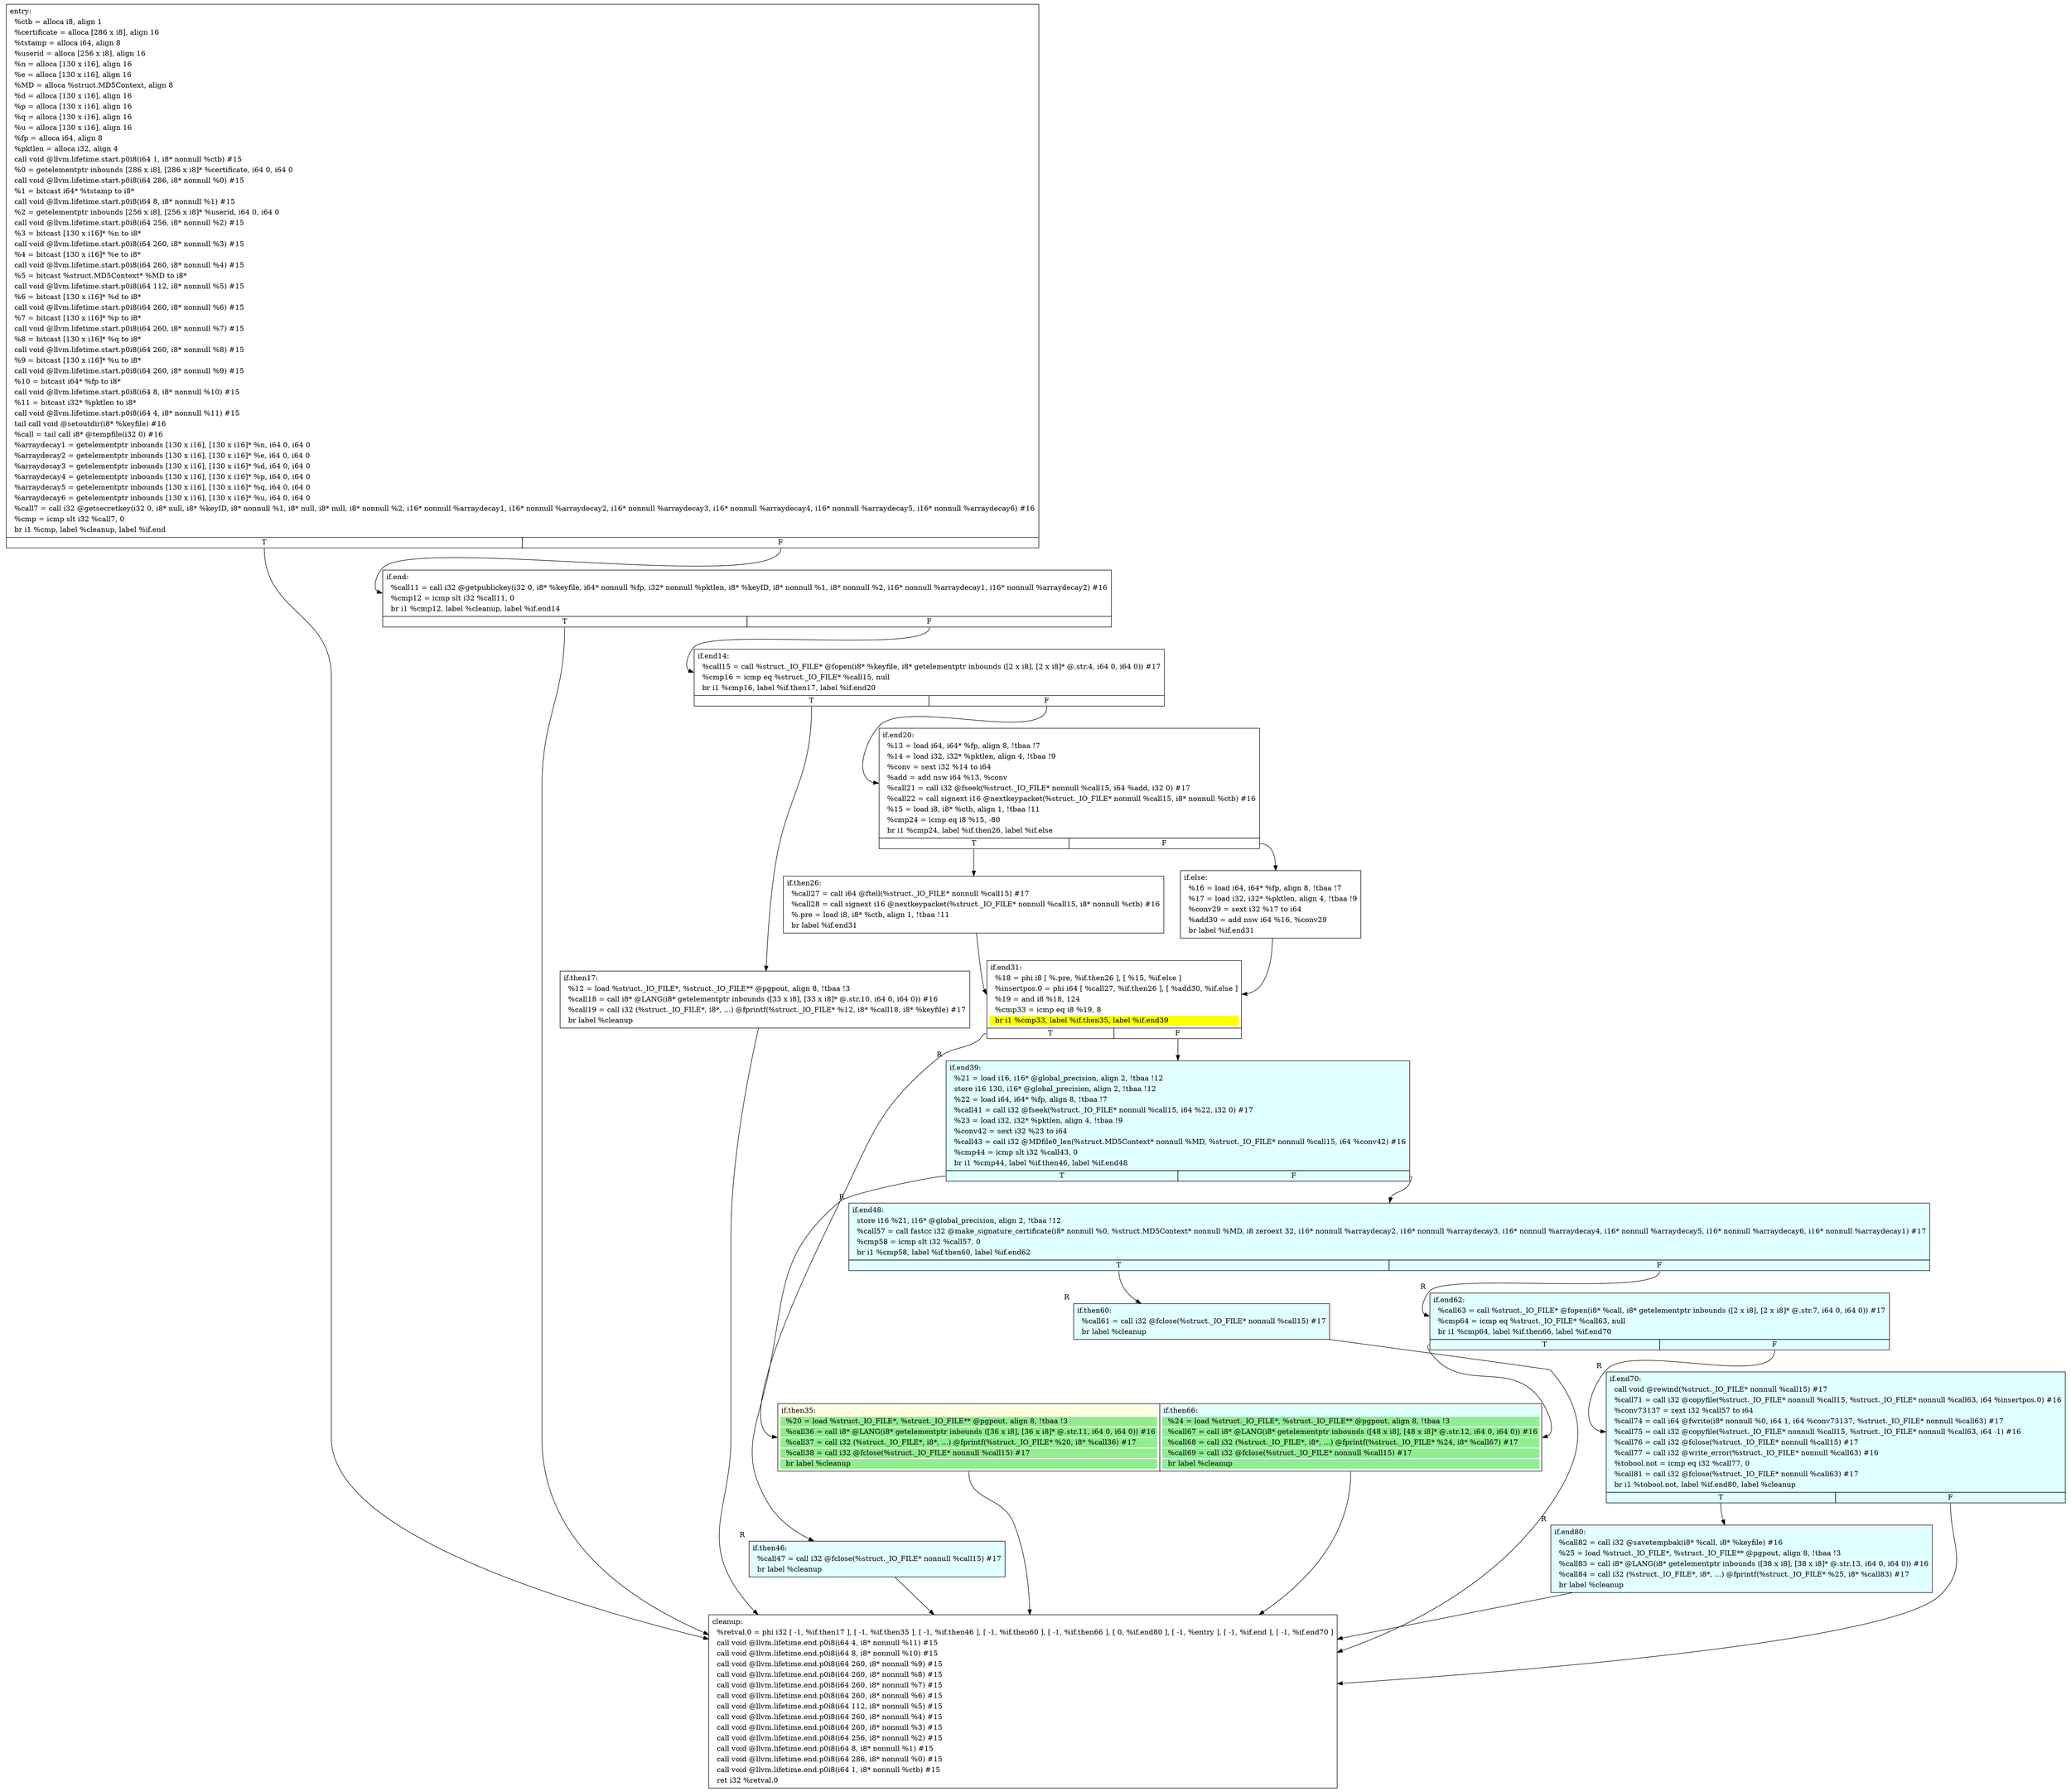 digraph {
m_bb0 [shape = none, label  = <<table border="0" cellspacing="0">
<tr><td port="f1" border="1" colspan="2"><table bgcolor="LightYellow" border="0">
<tr><td align="left">if.then35:</td></tr>
<tr><td bgcolor="lightgreen" align="left">  %20 = load %struct._IO_FILE*, %struct._IO_FILE** @pgpout, align 8, !tbaa !3</td></tr>
<tr><td bgcolor="lightgreen" align="left">  %call36 = call i8* @LANG(i8* getelementptr inbounds ([36 x i8], [36 x i8]* @.str.11, i64 0, i64 0)) #16</td></tr>
<tr><td bgcolor="lightgreen" align="left">  %call37 = call i32 (%struct._IO_FILE*, i8*, ...) @fprintf(%struct._IO_FILE* %20, i8* %call36) #17</td></tr>
<tr><td bgcolor="lightgreen" align="left">  %call38 = call i32 @fclose(%struct._IO_FILE* nonnull %call15) #17</td></tr>
<tr><td bgcolor="lightgreen" align="left">  br label %cleanup</td></tr>
</table>
</td>
<td port="f2" border="1" colspan="2"><table bgcolor="LightCyan" border="0">
<tr><td align="left">if.then66:</td></tr>
<tr><td bgcolor="lightgreen" align="left">  %24 = load %struct._IO_FILE*, %struct._IO_FILE** @pgpout, align 8, !tbaa !3</td></tr>
<tr><td bgcolor="lightgreen" align="left">  %call67 = call i8* @LANG(i8* getelementptr inbounds ([48 x i8], [48 x i8]* @.str.12, i64 0, i64 0)) #16</td></tr>
<tr><td bgcolor="lightgreen" align="left">  %call68 = call i32 (%struct._IO_FILE*, i8*, ...) @fprintf(%struct._IO_FILE* %24, i8* %call67) #17</td></tr>
<tr><td bgcolor="lightgreen" align="left">  %call69 = call i32 @fclose(%struct._IO_FILE* nonnull %call15) #17</td></tr>
<tr><td bgcolor="lightgreen" align="left">  br label %cleanup</td></tr>
</table>
</td></tr>
</table>> ]
f_bb0 [shape = none, label  = <<table  border="0" cellspacing="0">
<tr><td port="f" border="1" colspan="2"><table border="0">
<tr><td align="left">entry:</td></tr>
<tr><td align="left">  %ctb = alloca i8, align 1</td></tr>
<tr><td align="left">  %certificate = alloca [286 x i8], align 16</td></tr>
<tr><td align="left">  %tstamp = alloca i64, align 8</td></tr>
<tr><td align="left">  %userid = alloca [256 x i8], align 16</td></tr>
<tr><td align="left">  %n = alloca [130 x i16], align 16</td></tr>
<tr><td align="left">  %e = alloca [130 x i16], align 16</td></tr>
<tr><td align="left">  %MD = alloca %struct.MD5Context, align 8</td></tr>
<tr><td align="left">  %d = alloca [130 x i16], align 16</td></tr>
<tr><td align="left">  %p = alloca [130 x i16], align 16</td></tr>
<tr><td align="left">  %q = alloca [130 x i16], align 16</td></tr>
<tr><td align="left">  %u = alloca [130 x i16], align 16</td></tr>
<tr><td align="left">  %fp = alloca i64, align 8</td></tr>
<tr><td align="left">  %pktlen = alloca i32, align 4</td></tr>
<tr><td align="left">  call void @llvm.lifetime.start.p0i8(i64 1, i8* nonnull %ctb) #15</td></tr>
<tr><td align="left">  %0 = getelementptr inbounds [286 x i8], [286 x i8]* %certificate, i64 0, i64 0</td></tr>
<tr><td align="left">  call void @llvm.lifetime.start.p0i8(i64 286, i8* nonnull %0) #15</td></tr>
<tr><td align="left">  %1 = bitcast i64* %tstamp to i8*</td></tr>
<tr><td align="left">  call void @llvm.lifetime.start.p0i8(i64 8, i8* nonnull %1) #15</td></tr>
<tr><td align="left">  %2 = getelementptr inbounds [256 x i8], [256 x i8]* %userid, i64 0, i64 0</td></tr>
<tr><td align="left">  call void @llvm.lifetime.start.p0i8(i64 256, i8* nonnull %2) #15</td></tr>
<tr><td align="left">  %3 = bitcast [130 x i16]* %n to i8*</td></tr>
<tr><td align="left">  call void @llvm.lifetime.start.p0i8(i64 260, i8* nonnull %3) #15</td></tr>
<tr><td align="left">  %4 = bitcast [130 x i16]* %e to i8*</td></tr>
<tr><td align="left">  call void @llvm.lifetime.start.p0i8(i64 260, i8* nonnull %4) #15</td></tr>
<tr><td align="left">  %5 = bitcast %struct.MD5Context* %MD to i8*</td></tr>
<tr><td align="left">  call void @llvm.lifetime.start.p0i8(i64 112, i8* nonnull %5) #15</td></tr>
<tr><td align="left">  %6 = bitcast [130 x i16]* %d to i8*</td></tr>
<tr><td align="left">  call void @llvm.lifetime.start.p0i8(i64 260, i8* nonnull %6) #15</td></tr>
<tr><td align="left">  %7 = bitcast [130 x i16]* %p to i8*</td></tr>
<tr><td align="left">  call void @llvm.lifetime.start.p0i8(i64 260, i8* nonnull %7) #15</td></tr>
<tr><td align="left">  %8 = bitcast [130 x i16]* %q to i8*</td></tr>
<tr><td align="left">  call void @llvm.lifetime.start.p0i8(i64 260, i8* nonnull %8) #15</td></tr>
<tr><td align="left">  %9 = bitcast [130 x i16]* %u to i8*</td></tr>
<tr><td align="left">  call void @llvm.lifetime.start.p0i8(i64 260, i8* nonnull %9) #15</td></tr>
<tr><td align="left">  %10 = bitcast i64* %fp to i8*</td></tr>
<tr><td align="left">  call void @llvm.lifetime.start.p0i8(i64 8, i8* nonnull %10) #15</td></tr>
<tr><td align="left">  %11 = bitcast i32* %pktlen to i8*</td></tr>
<tr><td align="left">  call void @llvm.lifetime.start.p0i8(i64 4, i8* nonnull %11) #15</td></tr>
<tr><td align="left">  tail call void @setoutdir(i8* %keyfile) #16</td></tr>
<tr><td align="left">  %call = tail call i8* @tempfile(i32 0) #16</td></tr>
<tr><td align="left">  %arraydecay1 = getelementptr inbounds [130 x i16], [130 x i16]* %n, i64 0, i64 0</td></tr>
<tr><td align="left">  %arraydecay2 = getelementptr inbounds [130 x i16], [130 x i16]* %e, i64 0, i64 0</td></tr>
<tr><td align="left">  %arraydecay3 = getelementptr inbounds [130 x i16], [130 x i16]* %d, i64 0, i64 0</td></tr>
<tr><td align="left">  %arraydecay4 = getelementptr inbounds [130 x i16], [130 x i16]* %p, i64 0, i64 0</td></tr>
<tr><td align="left">  %arraydecay5 = getelementptr inbounds [130 x i16], [130 x i16]* %q, i64 0, i64 0</td></tr>
<tr><td align="left">  %arraydecay6 = getelementptr inbounds [130 x i16], [130 x i16]* %u, i64 0, i64 0</td></tr>
<tr><td align="left">  %call7 = call i32 @getsecretkey(i32 0, i8* null, i8* %keyID, i8* nonnull %1, i8* null, i8* null, i8* nonnull %2, i16* nonnull %arraydecay1, i16* nonnull %arraydecay2, i16* nonnull %arraydecay3, i16* nonnull %arraydecay4, i16* nonnull %arraydecay5, i16* nonnull %arraydecay6) #16</td></tr>
<tr><td align="left">  %cmp = icmp slt i32 %call7, 0</td></tr>
<tr><td align="left">  br i1 %cmp, label %cleanup, label %if.end</td></tr>
</table>
</td></tr>
<tr><td border="1" port="fT">T</td><td border="1" port="fF">F</td></tr>
</table>> ]
f_bb1 [shape = none, label  = <<table  border="0" cellspacing="0">
<tr><td port="f" border="1" colspan="2"><table border="0">
<tr><td align="left">if.end:</td></tr>
<tr><td align="left">  %call11 = call i32 @getpublickey(i32 0, i8* %keyfile, i64* nonnull %fp, i32* nonnull %pktlen, i8* %keyID, i8* nonnull %1, i8* nonnull %2, i16* nonnull %arraydecay1, i16* nonnull %arraydecay2) #16</td></tr>
<tr><td align="left">  %cmp12 = icmp slt i32 %call11, 0</td></tr>
<tr><td align="left">  br i1 %cmp12, label %cleanup, label %if.end14</td></tr>
</table>
</td></tr>
<tr><td border="1" port="fT">T</td><td border="1" port="fF">F</td></tr>
</table>> ]
f_bb2 [shape = none, label  = <<table  border="0" cellspacing="0">
<tr><td port="f" border="1" colspan="2"><table border="0">
<tr><td align="left">if.end14:</td></tr>
<tr><td align="left">  %call15 = call %struct._IO_FILE* @fopen(i8* %keyfile, i8* getelementptr inbounds ([2 x i8], [2 x i8]* @.str.4, i64 0, i64 0)) #17</td></tr>
<tr><td align="left">  %cmp16 = icmp eq %struct._IO_FILE* %call15, null</td></tr>
<tr><td align="left">  br i1 %cmp16, label %if.then17, label %if.end20</td></tr>
</table>
</td></tr>
<tr><td border="1" port="fT">T</td><td border="1" port="fF">F</td></tr>
</table>> ]
f_bb3 [shape = none, label  = <<table  border="0" cellspacing="0">
<tr><td port="f" border="1"><table border="0">
<tr><td align="left">if.then17:</td></tr>
<tr><td align="left">  %12 = load %struct._IO_FILE*, %struct._IO_FILE** @pgpout, align 8, !tbaa !3</td></tr>
<tr><td align="left">  %call18 = call i8* @LANG(i8* getelementptr inbounds ([33 x i8], [33 x i8]* @.str.10, i64 0, i64 0)) #16</td></tr>
<tr><td align="left">  %call19 = call i32 (%struct._IO_FILE*, i8*, ...) @fprintf(%struct._IO_FILE* %12, i8* %call18, i8* %keyfile) #17</td></tr>
<tr><td align="left">  br label %cleanup</td></tr>
</table>
</td></tr>
</table>> ]
f_bb4 [shape = none, label  = <<table  border="0" cellspacing="0">
<tr><td port="f" border="1" colspan="2"><table border="0">
<tr><td align="left">if.end20:</td></tr>
<tr><td align="left">  %13 = load i64, i64* %fp, align 8, !tbaa !7</td></tr>
<tr><td align="left">  %14 = load i32, i32* %pktlen, align 4, !tbaa !9</td></tr>
<tr><td align="left">  %conv = sext i32 %14 to i64</td></tr>
<tr><td align="left">  %add = add nsw i64 %13, %conv</td></tr>
<tr><td align="left">  %call21 = call i32 @fseek(%struct._IO_FILE* nonnull %call15, i64 %add, i32 0) #17</td></tr>
<tr><td align="left">  %call22 = call signext i16 @nextkeypacket(%struct._IO_FILE* nonnull %call15, i8* nonnull %ctb) #16</td></tr>
<tr><td align="left">  %15 = load i8, i8* %ctb, align 1, !tbaa !11</td></tr>
<tr><td align="left">  %cmp24 = icmp eq i8 %15, -80</td></tr>
<tr><td align="left">  br i1 %cmp24, label %if.then26, label %if.else</td></tr>
</table>
</td></tr>
<tr><td border="1" port="fT">T</td><td border="1" port="fF">F</td></tr>
</table>> ]
f_bb5 [shape = none, label  = <<table  border="0" cellspacing="0">
<tr><td port="f" border="1"><table border="0">
<tr><td align="left">if.then26:</td></tr>
<tr><td align="left">  %call27 = call i64 @ftell(%struct._IO_FILE* nonnull %call15) #17</td></tr>
<tr><td align="left">  %call28 = call signext i16 @nextkeypacket(%struct._IO_FILE* nonnull %call15, i8* nonnull %ctb) #16</td></tr>
<tr><td align="left">  %.pre = load i8, i8* %ctb, align 1, !tbaa !11</td></tr>
<tr><td align="left">  br label %if.end31</td></tr>
</table>
</td></tr>
</table>> ]
f_bb6 [shape = none, label  = <<table  border="0" cellspacing="0">
<tr><td port="f" border="1"><table border="0">
<tr><td align="left">if.else:</td></tr>
<tr><td align="left">  %16 = load i64, i64* %fp, align 8, !tbaa !7</td></tr>
<tr><td align="left">  %17 = load i32, i32* %pktlen, align 4, !tbaa !9</td></tr>
<tr><td align="left">  %conv29 = sext i32 %17 to i64</td></tr>
<tr><td align="left">  %add30 = add nsw i64 %16, %conv29</td></tr>
<tr><td align="left">  br label %if.end31</td></tr>
</table>
</td></tr>
</table>> ]
f_bb7 [shape = none, label  = <<table  border="0" cellspacing="0">
<tr><td port="f" border="1" colspan="2"><table border="0">
<tr><td align="left">if.end31:</td></tr>
<tr><td align="left">  %18 = phi i8 [ %.pre, %if.then26 ], [ %15, %if.else ]</td></tr>
<tr><td align="left">  %insertpos.0 = phi i64 [ %call27, %if.then26 ], [ %add30, %if.else ]</td></tr>
<tr><td align="left">  %19 = and i8 %18, 124</td></tr>
<tr><td align="left">  %cmp33 = icmp eq i8 %19, 8</td></tr>
<tr><td bgcolor="yellow" align="left">  br i1 %cmp33, label %if.then35, label %if.end39</td></tr>
</table>
</td></tr>
<tr><td border="1" port="fT">T</td><td border="1" port="fF">F</td></tr>
</table>> ]
f_bb8 [shape = none,  xlabel="R", label  = <<table  bgcolor="LightCyan"  border="0" cellspacing="0">
<tr><td port="f" border="1" colspan="2"><table border="0">
<tr><td align="left">if.end39:</td></tr>
<tr><td align="left">  %21 = load i16, i16* @global_precision, align 2, !tbaa !12</td></tr>
<tr><td align="left">  store i16 130, i16* @global_precision, align 2, !tbaa !12</td></tr>
<tr><td align="left">  %22 = load i64, i64* %fp, align 8, !tbaa !7</td></tr>
<tr><td align="left">  %call41 = call i32 @fseek(%struct._IO_FILE* nonnull %call15, i64 %22, i32 0) #17</td></tr>
<tr><td align="left">  %23 = load i32, i32* %pktlen, align 4, !tbaa !9</td></tr>
<tr><td align="left">  %conv42 = sext i32 %23 to i64</td></tr>
<tr><td align="left">  %call43 = call i32 @MDfile0_len(%struct.MD5Context* nonnull %MD, %struct._IO_FILE* nonnull %call15, i64 %conv42) #16</td></tr>
<tr><td align="left">  %cmp44 = icmp slt i32 %call43, 0</td></tr>
<tr><td align="left">  br i1 %cmp44, label %if.then46, label %if.end48</td></tr>
</table>
</td></tr>
<tr><td border="1" port="fT">T</td><td border="1" port="fF">F</td></tr>
</table>> ]
f_bb9 [shape = none,  xlabel="R", label  = <<table  bgcolor="LightCyan"  border="0" cellspacing="0">
<tr><td port="f" border="1"><table border="0">
<tr><td align="left">if.then46:</td></tr>
<tr><td align="left">  %call47 = call i32 @fclose(%struct._IO_FILE* nonnull %call15) #17</td></tr>
<tr><td align="left">  br label %cleanup</td></tr>
</table>
</td></tr>
</table>> ]
f_bb10 [shape = none,  xlabel="R", label  = <<table  bgcolor="LightCyan"  border="0" cellspacing="0">
<tr><td port="f" border="1" colspan="2"><table border="0">
<tr><td align="left">if.end48:</td></tr>
<tr><td align="left">  store i16 %21, i16* @global_precision, align 2, !tbaa !12</td></tr>
<tr><td align="left">  %call57 = call fastcc i32 @make_signature_certificate(i8* nonnull %0, %struct.MD5Context* nonnull %MD, i8 zeroext 32, i16* nonnull %arraydecay2, i16* nonnull %arraydecay3, i16* nonnull %arraydecay4, i16* nonnull %arraydecay5, i16* nonnull %arraydecay6, i16* nonnull %arraydecay1) #17</td></tr>
<tr><td align="left">  %cmp58 = icmp slt i32 %call57, 0</td></tr>
<tr><td align="left">  br i1 %cmp58, label %if.then60, label %if.end62</td></tr>
</table>
</td></tr>
<tr><td border="1" port="fT">T</td><td border="1" port="fF">F</td></tr>
</table>> ]
f_bb11 [shape = none,  xlabel="R", label  = <<table  bgcolor="LightCyan"  border="0" cellspacing="0">
<tr><td port="f" border="1"><table border="0">
<tr><td align="left">if.then60:</td></tr>
<tr><td align="left">  %call61 = call i32 @fclose(%struct._IO_FILE* nonnull %call15) #17</td></tr>
<tr><td align="left">  br label %cleanup</td></tr>
</table>
</td></tr>
</table>> ]
f_bb12 [shape = none,  xlabel="R", label  = <<table  bgcolor="LightCyan"  border="0" cellspacing="0">
<tr><td port="f" border="1" colspan="2"><table border="0">
<tr><td align="left">if.end62:</td></tr>
<tr><td align="left">  %call63 = call %struct._IO_FILE* @fopen(i8* %call, i8* getelementptr inbounds ([2 x i8], [2 x i8]* @.str.7, i64 0, i64 0)) #17</td></tr>
<tr><td align="left">  %cmp64 = icmp eq %struct._IO_FILE* %call63, null</td></tr>
<tr><td align="left">  br i1 %cmp64, label %if.then66, label %if.end70</td></tr>
</table>
</td></tr>
<tr><td border="1" port="fT">T</td><td border="1" port="fF">F</td></tr>
</table>> ]
f_bb13 [shape = none,  xlabel="R", label  = <<table  bgcolor="LightCyan"  border="0" cellspacing="0">
<tr><td port="f" border="1" colspan="2"><table border="0">
<tr><td align="left">if.end70:</td></tr>
<tr><td align="left">  call void @rewind(%struct._IO_FILE* nonnull %call15) #17</td></tr>
<tr><td align="left">  %call71 = call i32 @copyfile(%struct._IO_FILE* nonnull %call15, %struct._IO_FILE* nonnull %call63, i64 %insertpos.0) #16</td></tr>
<tr><td align="left">  %conv73137 = zext i32 %call57 to i64</td></tr>
<tr><td align="left">  %call74 = call i64 @fwrite(i8* nonnull %0, i64 1, i64 %conv73137, %struct._IO_FILE* nonnull %call63) #17</td></tr>
<tr><td align="left">  %call75 = call i32 @copyfile(%struct._IO_FILE* nonnull %call15, %struct._IO_FILE* nonnull %call63, i64 -1) #16</td></tr>
<tr><td align="left">  %call76 = call i32 @fclose(%struct._IO_FILE* nonnull %call15) #17</td></tr>
<tr><td align="left">  %call77 = call i32 @write_error(%struct._IO_FILE* nonnull %call63) #16</td></tr>
<tr><td align="left">  %tobool.not = icmp eq i32 %call77, 0</td></tr>
<tr><td align="left">  %call81 = call i32 @fclose(%struct._IO_FILE* nonnull %call63) #17</td></tr>
<tr><td align="left">  br i1 %tobool.not, label %if.end80, label %cleanup</td></tr>
</table>
</td></tr>
<tr><td border="1" port="fT">T</td><td border="1" port="fF">F</td></tr>
</table>> ]
f_bb14 [shape = none,  xlabel="R", label  = <<table  bgcolor="LightCyan"  border="0" cellspacing="0">
<tr><td port="f" border="1"><table border="0">
<tr><td align="left">if.end80:</td></tr>
<tr><td align="left">  %call82 = call i32 @savetempbak(i8* %call, i8* %keyfile) #16</td></tr>
<tr><td align="left">  %25 = load %struct._IO_FILE*, %struct._IO_FILE** @pgpout, align 8, !tbaa !3</td></tr>
<tr><td align="left">  %call83 = call i8* @LANG(i8* getelementptr inbounds ([38 x i8], [38 x i8]* @.str.13, i64 0, i64 0)) #16</td></tr>
<tr><td align="left">  %call84 = call i32 (%struct._IO_FILE*, i8*, ...) @fprintf(%struct._IO_FILE* %25, i8* %call83) #17</td></tr>
<tr><td align="left">  br label %cleanup</td></tr>
</table>
</td></tr>
</table>> ]
f_bb15 [shape = none, label  = <<table  border="0" cellspacing="0">
<tr><td port="f" border="1"><table border="0">
<tr><td align="left">cleanup:</td></tr>
<tr><td align="left">  %retval.0 = phi i32 [ -1, %if.then17 ], [ -1, %if.then35 ], [ -1, %if.then46 ], [ -1, %if.then60 ], [ -1, %if.then66 ], [ 0, %if.end80 ], [ -1, %entry ], [ -1, %if.end ], [ -1, %if.end70 ]</td></tr>
<tr><td align="left">  call void @llvm.lifetime.end.p0i8(i64 4, i8* nonnull %11) #15</td></tr>
<tr><td align="left">  call void @llvm.lifetime.end.p0i8(i64 8, i8* nonnull %10) #15</td></tr>
<tr><td align="left">  call void @llvm.lifetime.end.p0i8(i64 260, i8* nonnull %9) #15</td></tr>
<tr><td align="left">  call void @llvm.lifetime.end.p0i8(i64 260, i8* nonnull %8) #15</td></tr>
<tr><td align="left">  call void @llvm.lifetime.end.p0i8(i64 260, i8* nonnull %7) #15</td></tr>
<tr><td align="left">  call void @llvm.lifetime.end.p0i8(i64 260, i8* nonnull %6) #15</td></tr>
<tr><td align="left">  call void @llvm.lifetime.end.p0i8(i64 112, i8* nonnull %5) #15</td></tr>
<tr><td align="left">  call void @llvm.lifetime.end.p0i8(i64 260, i8* nonnull %4) #15</td></tr>
<tr><td align="left">  call void @llvm.lifetime.end.p0i8(i64 260, i8* nonnull %3) #15</td></tr>
<tr><td align="left">  call void @llvm.lifetime.end.p0i8(i64 256, i8* nonnull %2) #15</td></tr>
<tr><td align="left">  call void @llvm.lifetime.end.p0i8(i64 8, i8* nonnull %1) #15</td></tr>
<tr><td align="left">  call void @llvm.lifetime.end.p0i8(i64 286, i8* nonnull %0) #15</td></tr>
<tr><td align="left">  call void @llvm.lifetime.end.p0i8(i64 1, i8* nonnull %ctb) #15</td></tr>
<tr><td align="left">  ret i32 %retval.0</td></tr>
</table>
</td></tr>
</table>> ]
f_bb0:fT -> f_bb15:f
f_bb0:fF -> f_bb1:f
f_bb1:fT -> f_bb15:f
f_bb1:fF -> f_bb2:f
f_bb2:fT -> f_bb3:f
f_bb2:fF -> f_bb4:f
f_bb3:f -> f_bb15:f
f_bb4:fT -> f_bb5:f
f_bb4:fF -> f_bb6:f
f_bb5:f -> f_bb7:f
f_bb6:f -> f_bb7:f
f_bb7:fT -> m_bb0:f1
f_bb7:fF -> f_bb8:f
m_bb0:f1 -> f_bb15:f
f_bb8:fT -> f_bb9:f
f_bb8:fF -> f_bb10:f
f_bb9:f -> f_bb15:f
f_bb10:fT -> f_bb11:f
f_bb10:fF -> f_bb12:f
f_bb11:f -> f_bb15:f
f_bb12:fT -> m_bb0:f2
f_bb12:fF -> f_bb13:f
m_bb0:f2 -> f_bb15:f
f_bb13:fT -> f_bb14:f
f_bb13:fF -> f_bb15:f
f_bb14:f -> f_bb15:f
}

